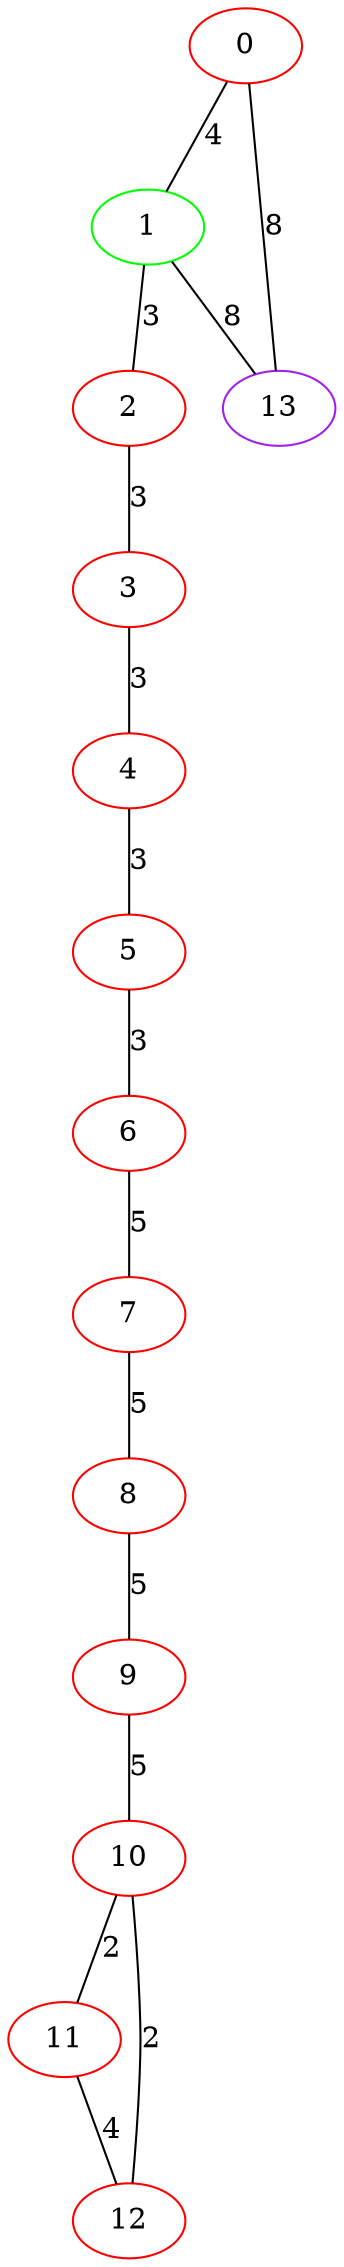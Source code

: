 graph "" {
0 [color=red, weight=1];
1 [color=green, weight=2];
2 [color=red, weight=1];
3 [color=red, weight=1];
4 [color=red, weight=1];
5 [color=red, weight=1];
6 [color=red, weight=1];
7 [color=red, weight=1];
8 [color=red, weight=1];
9 [color=red, weight=1];
10 [color=red, weight=1];
11 [color=red, weight=1];
12 [color=red, weight=1];
13 [color=purple, weight=4];
0 -- 1  [key=0, label=4];
0 -- 13  [key=0, label=8];
1 -- 2  [key=0, label=3];
1 -- 13  [key=0, label=8];
2 -- 3  [key=0, label=3];
3 -- 4  [key=0, label=3];
4 -- 5  [key=0, label=3];
5 -- 6  [key=0, label=3];
6 -- 7  [key=0, label=5];
7 -- 8  [key=0, label=5];
8 -- 9  [key=0, label=5];
9 -- 10  [key=0, label=5];
10 -- 11  [key=0, label=2];
10 -- 12  [key=0, label=2];
11 -- 12  [key=0, label=4];
}
